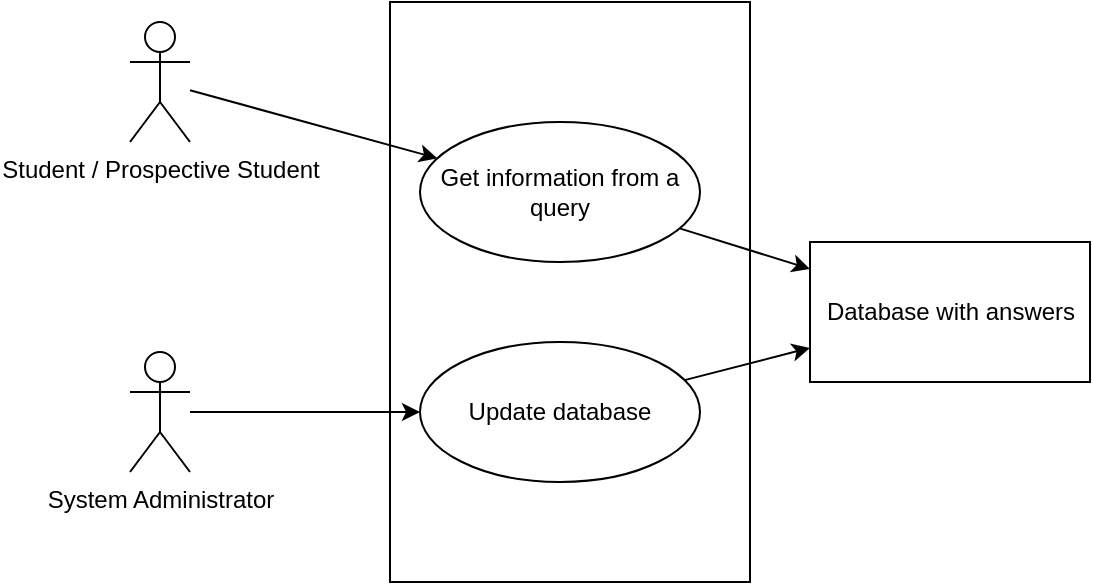<mxfile>
    <diagram id="6V-wV3WjbYgtuatgreND" name="Page-1">
        <mxGraphModel dx="1129" dy="607" grid="1" gridSize="10" guides="1" tooltips="1" connect="1" arrows="1" fold="1" page="1" pageScale="1" pageWidth="850" pageHeight="1100" math="0" shadow="0">
            <root>
                <mxCell id="0"/>
                <mxCell id="1" parent="0"/>
                <mxCell id="45" value="" style="rounded=0;whiteSpace=wrap;html=1;" vertex="1" parent="1">
                    <mxGeometry x="270" y="80" width="180" height="290" as="geometry"/>
                </mxCell>
                <mxCell id="43" style="edgeStyle=none;html=1;" edge="1" parent="1" source="20" target="42">
                    <mxGeometry relative="1" as="geometry"/>
                </mxCell>
                <mxCell id="20" value="Get information from a query" style="ellipse;whiteSpace=wrap;html=1;" parent="1" vertex="1">
                    <mxGeometry x="285" y="140" width="140" height="70" as="geometry"/>
                </mxCell>
                <mxCell id="40" style="edgeStyle=none;html=1;" edge="1" parent="1" source="36" target="20">
                    <mxGeometry relative="1" as="geometry"/>
                </mxCell>
                <mxCell id="36" value="Student / Prospective Student" style="shape=umlActor;verticalLabelPosition=bottom;verticalAlign=top;html=1;" vertex="1" parent="1">
                    <mxGeometry x="140" y="90" width="30" height="60" as="geometry"/>
                </mxCell>
                <mxCell id="44" style="edgeStyle=none;html=1;" edge="1" parent="1" source="38" target="42">
                    <mxGeometry relative="1" as="geometry"/>
                </mxCell>
                <mxCell id="38" value="Update database" style="ellipse;whiteSpace=wrap;html=1;" vertex="1" parent="1">
                    <mxGeometry x="285" y="250" width="140" height="70" as="geometry"/>
                </mxCell>
                <mxCell id="41" style="edgeStyle=none;html=1;" edge="1" parent="1" source="39" target="38">
                    <mxGeometry relative="1" as="geometry"/>
                </mxCell>
                <mxCell id="39" value="System Administrator" style="shape=umlActor;verticalLabelPosition=bottom;verticalAlign=top;html=1;" vertex="1" parent="1">
                    <mxGeometry x="140" y="255" width="30" height="60" as="geometry"/>
                </mxCell>
                <mxCell id="42" value="Database with answers" style="html=1;align=center;verticalAlign=middle;dashed=0;" vertex="1" parent="1">
                    <mxGeometry x="480" y="200" width="140" height="70" as="geometry"/>
                </mxCell>
            </root>
        </mxGraphModel>
    </diagram>
</mxfile>